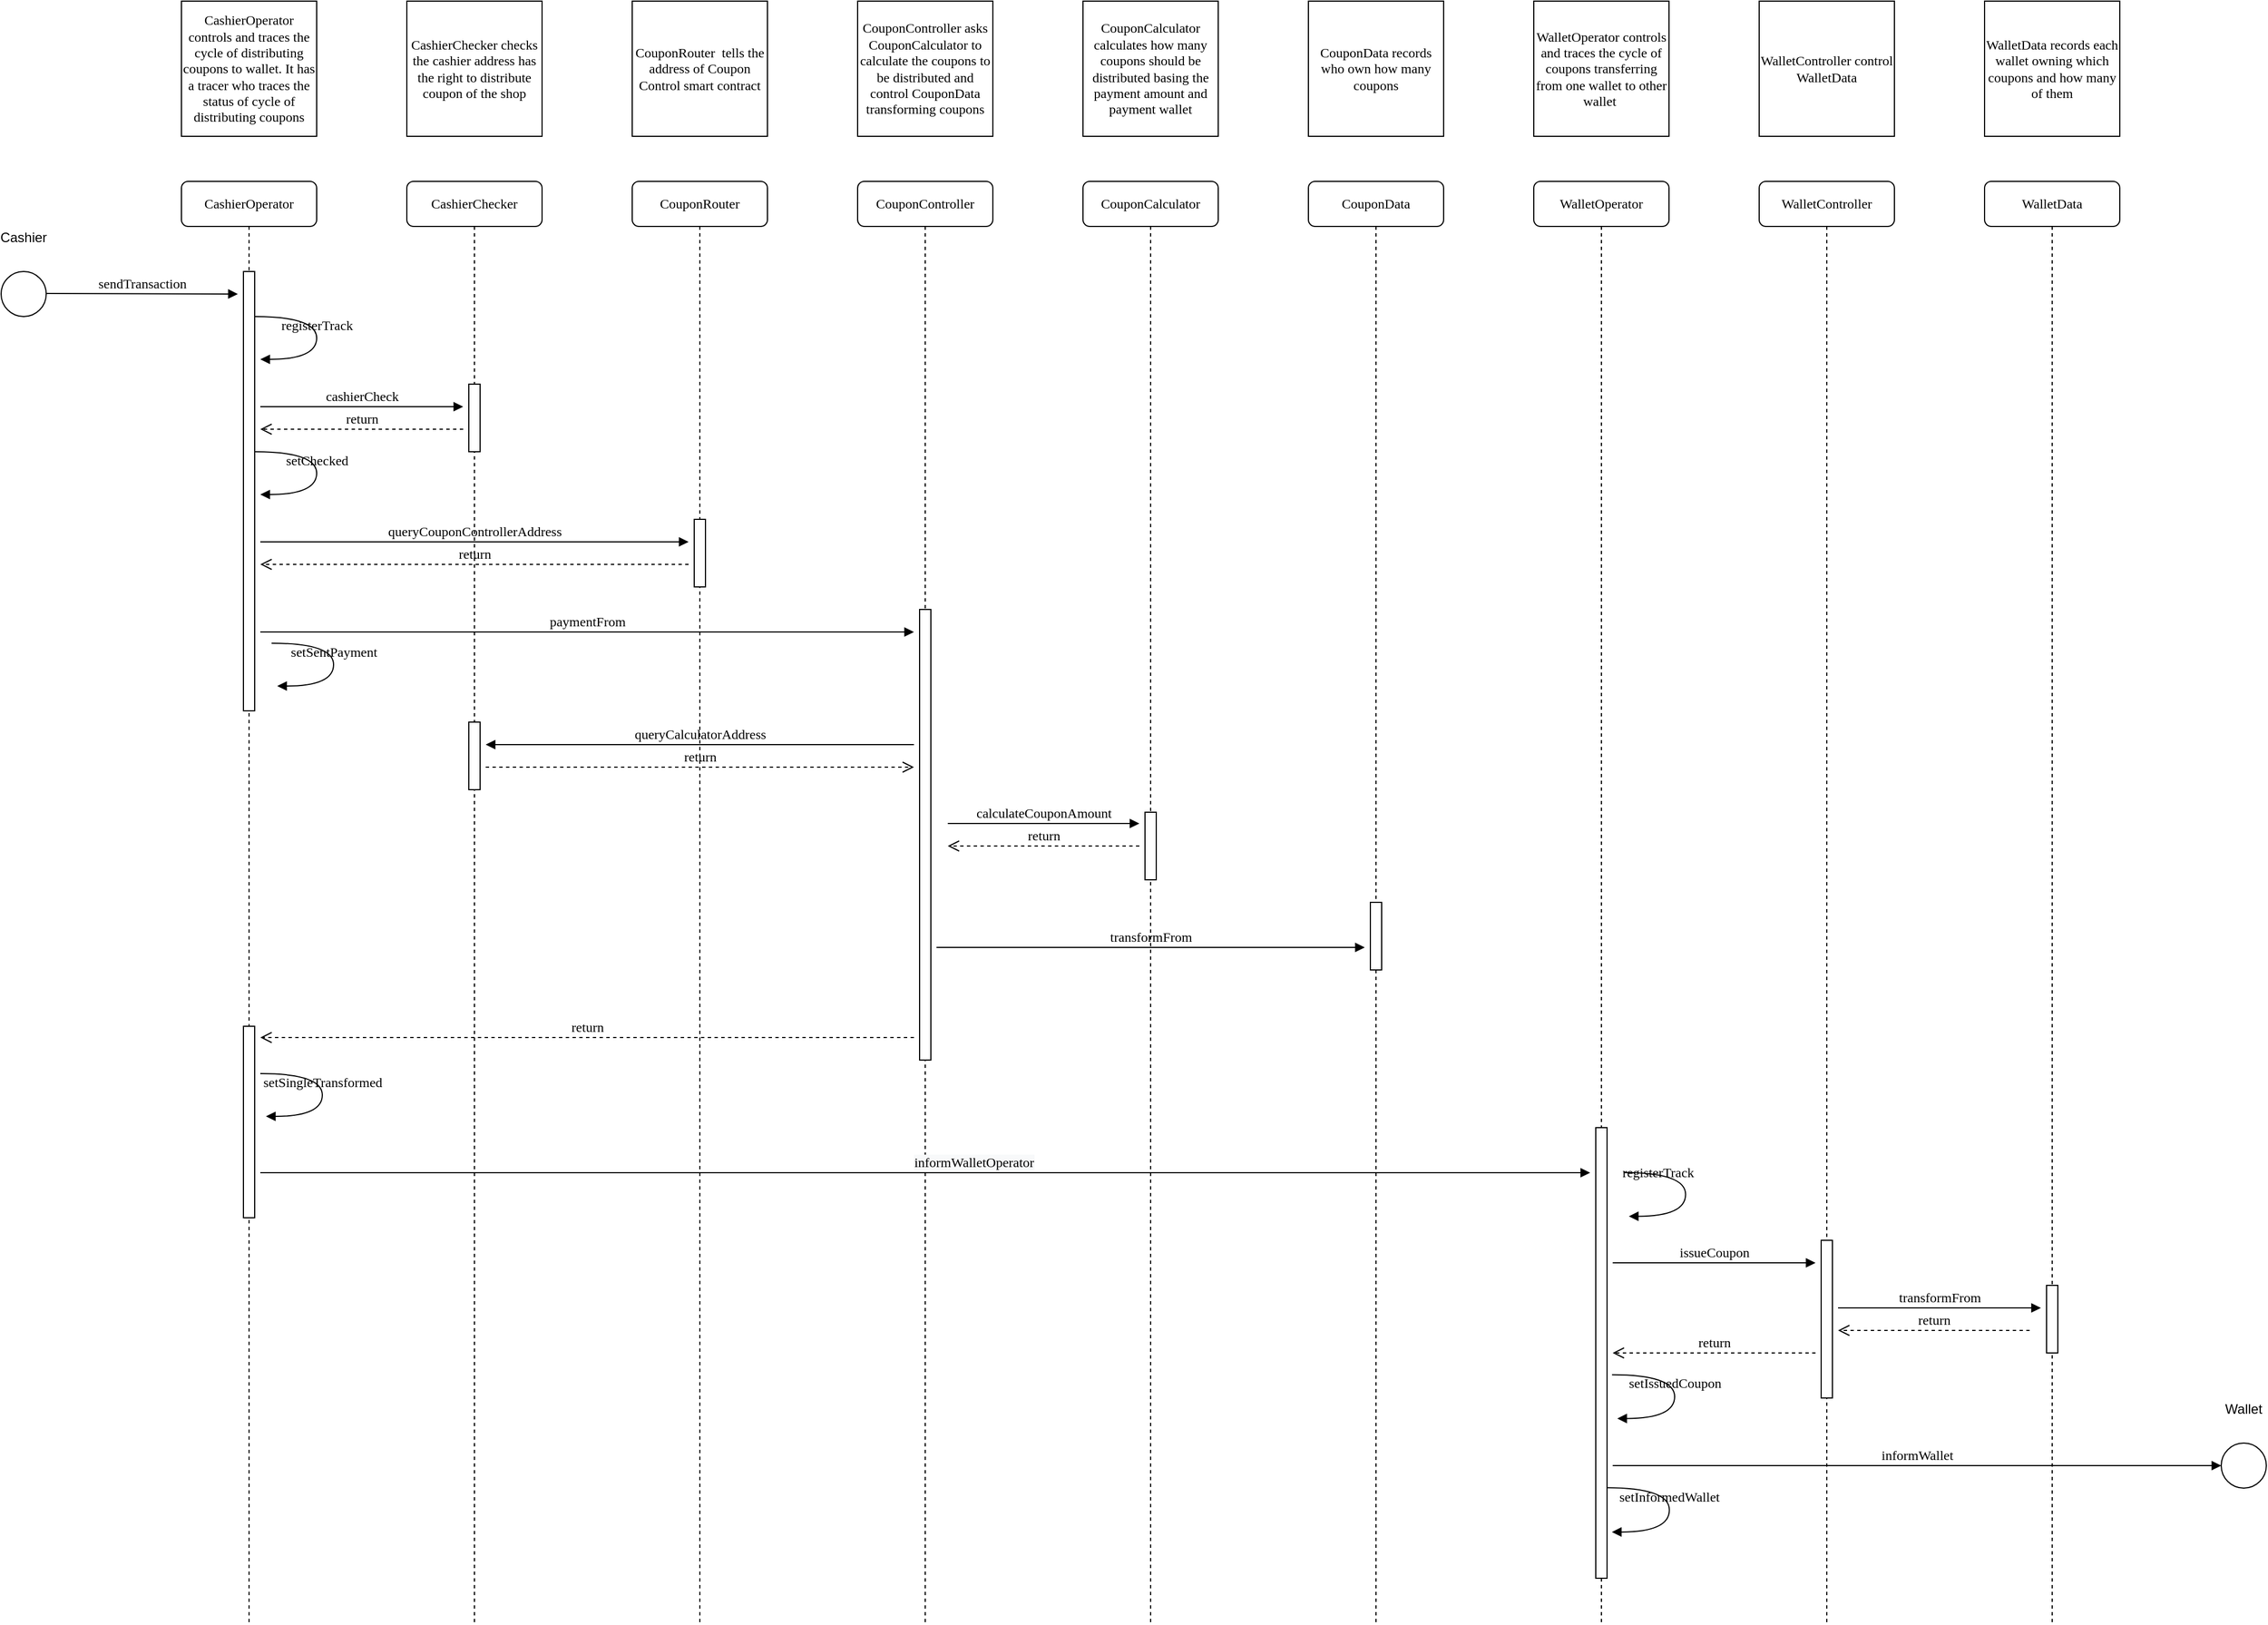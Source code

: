 <mxfile version="12.4.2" type="device" pages="1"><diagram name="Page-1" id="13e1069c-82ec-6db2-03f1-153e76fe0fe0"><mxGraphModel dx="3324" dy="738" grid="1" gridSize="10" guides="1" tooltips="1" connect="1" arrows="1" fold="1" page="1" pageScale="1" pageWidth="1100" pageHeight="850" background="#ffffff" math="0" shadow="0"><root><mxCell id="0"/><mxCell id="1" parent="0"/><mxCell id="aeGWHkplK6Yj409dxJW_-3" value="CashierOperator" style="shape=umlLifeline;perimeter=lifelinePerimeter;whiteSpace=wrap;html=1;container=1;collapsible=0;recursiveResize=0;outlineConnect=0;rounded=1;shadow=0;comic=0;labelBackgroundColor=none;strokeWidth=1;fontFamily=Verdana;fontSize=12;align=center;" vertex="1" parent="1"><mxGeometry x="240" y="1040" width="120" height="1280" as="geometry"/></mxCell><mxCell id="aeGWHkplK6Yj409dxJW_-4" value="" style="html=1;points=[];perimeter=orthogonalPerimeter;rounded=0;shadow=0;comic=0;labelBackgroundColor=none;strokeWidth=1;fontFamily=Verdana;fontSize=12;align=center;" vertex="1" parent="aeGWHkplK6Yj409dxJW_-3"><mxGeometry x="55" y="80" width="10" height="390" as="geometry"/></mxCell><mxCell id="aeGWHkplK6Yj409dxJW_-46" value="" style="html=1;points=[];perimeter=orthogonalPerimeter;rounded=0;shadow=0;comic=0;labelBackgroundColor=none;strokeWidth=1;fontFamily=Verdana;fontSize=12;align=center;" vertex="1" parent="aeGWHkplK6Yj409dxJW_-3"><mxGeometry x="55" y="750" width="10" height="170" as="geometry"/></mxCell><mxCell id="aeGWHkplK6Yj409dxJW_-8" value="&lt;font face=&quot;Georgia&quot; style=&quot;font-size: 12px&quot;&gt;CashierOperator controls and traces the cycle of distributing coupons to wallet. It has a tracer who traces the status of cycle of distributing coupons&lt;/font&gt;" style="rounded=0;whiteSpace=wrap;html=1;" vertex="1" parent="1"><mxGeometry x="240" y="880" width="120" height="120" as="geometry"/></mxCell><mxCell id="aeGWHkplK6Yj409dxJW_-14" value="registerTrack" style="html=1;verticalAlign=bottom;endArrow=block;labelBackgroundColor=none;fontFamily=Verdana;fontSize=12;elbow=vertical;edgeStyle=orthogonalEdgeStyle;curved=1;entryX=1;entryY=0.286;entryPerimeter=0;exitX=1.038;exitY=0.345;exitPerimeter=0;" edge="1" parent="1"><mxGeometry relative="1" as="geometry"><mxPoint x="305" y="1160" as="sourcePoint"/><mxPoint x="310" y="1198" as="targetPoint"/><Array as="points"><mxPoint x="360" y="1160"/><mxPoint x="360" y="1198"/></Array></mxGeometry></mxCell><mxCell id="aeGWHkplK6Yj409dxJW_-15" value="CashierChecker" style="shape=umlLifeline;perimeter=lifelinePerimeter;whiteSpace=wrap;html=1;container=1;collapsible=0;recursiveResize=0;outlineConnect=0;rounded=1;shadow=0;comic=0;labelBackgroundColor=none;strokeWidth=1;fontFamily=Verdana;fontSize=12;align=center;" vertex="1" parent="1"><mxGeometry x="440" y="1040" width="120" height="1280" as="geometry"/></mxCell><mxCell id="aeGWHkplK6Yj409dxJW_-16" value="" style="html=1;points=[];perimeter=orthogonalPerimeter;rounded=0;shadow=0;comic=0;labelBackgroundColor=none;strokeWidth=1;fontFamily=Verdana;fontSize=12;align=center;" vertex="1" parent="aeGWHkplK6Yj409dxJW_-15"><mxGeometry x="55" y="180" width="10" height="60" as="geometry"/></mxCell><mxCell id="aeGWHkplK6Yj409dxJW_-34" value="" style="html=1;points=[];perimeter=orthogonalPerimeter;rounded=0;shadow=0;comic=0;labelBackgroundColor=none;strokeWidth=1;fontFamily=Verdana;fontSize=12;align=center;" vertex="1" parent="aeGWHkplK6Yj409dxJW_-15"><mxGeometry x="55" y="480" width="10" height="60" as="geometry"/></mxCell><mxCell id="aeGWHkplK6Yj409dxJW_-17" value="cashierCheck" style="html=1;verticalAlign=bottom;endArrow=block;labelBackgroundColor=none;fontFamily=Verdana;fontSize=12;" edge="1" parent="1"><mxGeometry relative="1" as="geometry"><mxPoint x="310" y="1240" as="sourcePoint"/><mxPoint x="490" y="1240" as="targetPoint"/></mxGeometry></mxCell><mxCell id="aeGWHkplK6Yj409dxJW_-18" value="return" style="html=1;verticalAlign=bottom;endArrow=open;dashed=1;endSize=8;labelBackgroundColor=none;fontFamily=Verdana;fontSize=12;" edge="1" parent="1"><mxGeometry relative="1" as="geometry"><mxPoint x="310" y="1260" as="targetPoint"/><mxPoint x="490" y="1260" as="sourcePoint"/></mxGeometry></mxCell><mxCell id="aeGWHkplK6Yj409dxJW_-19" value="&lt;font face=&quot;Georgia&quot; style=&quot;font-size: 12px&quot;&gt;CashierChecker checks the cashier address has the right to distribute coupon of the shop&lt;/font&gt;" style="rounded=0;whiteSpace=wrap;html=1;" vertex="1" parent="1"><mxGeometry x="440" y="880" width="120" height="120" as="geometry"/></mxCell><mxCell id="aeGWHkplK6Yj409dxJW_-20" value="CouponRouter" style="shape=umlLifeline;perimeter=lifelinePerimeter;whiteSpace=wrap;html=1;container=1;collapsible=0;recursiveResize=0;outlineConnect=0;rounded=1;shadow=0;comic=0;labelBackgroundColor=none;strokeWidth=1;fontFamily=Verdana;fontSize=12;align=center;" vertex="1" parent="1"><mxGeometry x="640" y="1040" width="120" height="1280" as="geometry"/></mxCell><mxCell id="aeGWHkplK6Yj409dxJW_-21" value="" style="html=1;points=[];perimeter=orthogonalPerimeter;rounded=0;shadow=0;comic=0;labelBackgroundColor=none;strokeWidth=1;fontFamily=Verdana;fontSize=12;align=center;" vertex="1" parent="aeGWHkplK6Yj409dxJW_-20"><mxGeometry x="55" y="300" width="10" height="60" as="geometry"/></mxCell><mxCell id="aeGWHkplK6Yj409dxJW_-22" value="&lt;font face=&quot;Georgia&quot; style=&quot;font-size: 12px&quot;&gt;CouponRouter&amp;nbsp; tells the address of Coupon Control smart contract&lt;/font&gt;" style="rounded=0;whiteSpace=wrap;html=1;" vertex="1" parent="1"><mxGeometry x="640" y="880" width="120" height="120" as="geometry"/></mxCell><mxCell id="aeGWHkplK6Yj409dxJW_-23" value="setChecked" style="html=1;verticalAlign=bottom;endArrow=block;labelBackgroundColor=none;fontFamily=Verdana;fontSize=12;elbow=vertical;edgeStyle=orthogonalEdgeStyle;curved=1;entryX=1;entryY=0.286;entryPerimeter=0;exitX=1.038;exitY=0.345;exitPerimeter=0;" edge="1" parent="1"><mxGeometry relative="1" as="geometry"><mxPoint x="305" y="1280" as="sourcePoint"/><mxPoint x="310" y="1318" as="targetPoint"/><Array as="points"><mxPoint x="360" y="1280"/><mxPoint x="360" y="1318"/></Array></mxGeometry></mxCell><mxCell id="aeGWHkplK6Yj409dxJW_-24" value="queryCouponControllerAddress" style="html=1;verticalAlign=bottom;endArrow=block;labelBackgroundColor=none;fontFamily=Verdana;fontSize=12;" edge="1" parent="1"><mxGeometry relative="1" as="geometry"><mxPoint x="310" y="1360" as="sourcePoint"/><mxPoint x="690" y="1360" as="targetPoint"/></mxGeometry></mxCell><mxCell id="aeGWHkplK6Yj409dxJW_-25" value="return" style="html=1;verticalAlign=bottom;endArrow=open;dashed=1;endSize=8;labelBackgroundColor=none;fontFamily=Verdana;fontSize=12;" edge="1" parent="1"><mxGeometry relative="1" as="geometry"><mxPoint x="310" y="1380" as="targetPoint"/><mxPoint x="690" y="1380" as="sourcePoint"/></mxGeometry></mxCell><mxCell id="aeGWHkplK6Yj409dxJW_-26" value="CouponController" style="shape=umlLifeline;perimeter=lifelinePerimeter;whiteSpace=wrap;html=1;container=1;collapsible=0;recursiveResize=0;outlineConnect=0;rounded=1;shadow=0;comic=0;labelBackgroundColor=none;strokeWidth=1;fontFamily=Verdana;fontSize=12;align=center;" vertex="1" parent="1"><mxGeometry x="840" y="1040" width="120" height="1280" as="geometry"/></mxCell><mxCell id="aeGWHkplK6Yj409dxJW_-27" value="" style="html=1;points=[];perimeter=orthogonalPerimeter;rounded=0;shadow=0;comic=0;labelBackgroundColor=none;strokeWidth=1;fontFamily=Verdana;fontSize=12;align=center;" vertex="1" parent="aeGWHkplK6Yj409dxJW_-26"><mxGeometry x="55" y="380" width="10" height="400" as="geometry"/></mxCell><mxCell id="aeGWHkplK6Yj409dxJW_-28" value="&lt;font face=&quot;Georgia&quot; style=&quot;font-size: 12px&quot;&gt;CouponController asks CouponCalculator to calculate the coupons to be distributed and control CouponData transforming coupons&lt;/font&gt;" style="rounded=0;whiteSpace=wrap;html=1;" vertex="1" parent="1"><mxGeometry x="840" y="880" width="120" height="120" as="geometry"/></mxCell><mxCell id="aeGWHkplK6Yj409dxJW_-29" value="paymentFrom" style="html=1;verticalAlign=bottom;endArrow=block;labelBackgroundColor=none;fontFamily=Verdana;fontSize=12;" edge="1" parent="1"><mxGeometry relative="1" as="geometry"><mxPoint x="310" y="1440" as="sourcePoint"/><mxPoint x="890" y="1440" as="targetPoint"/></mxGeometry></mxCell><mxCell id="aeGWHkplK6Yj409dxJW_-30" value="setSentPayment" style="html=1;verticalAlign=bottom;endArrow=block;labelBackgroundColor=none;fontFamily=Verdana;fontSize=12;elbow=vertical;edgeStyle=orthogonalEdgeStyle;curved=1;entryX=1;entryY=0.286;entryPerimeter=0;exitX=1.038;exitY=0.345;exitPerimeter=0;" edge="1" parent="1"><mxGeometry relative="1" as="geometry"><mxPoint x="320" y="1450" as="sourcePoint"/><mxPoint x="325" y="1488" as="targetPoint"/><Array as="points"><mxPoint x="375" y="1450"/><mxPoint x="375" y="1488"/></Array></mxGeometry></mxCell><mxCell id="aeGWHkplK6Yj409dxJW_-31" value="CouponCalculator" style="shape=umlLifeline;perimeter=lifelinePerimeter;whiteSpace=wrap;html=1;container=1;collapsible=0;recursiveResize=0;outlineConnect=0;rounded=1;shadow=0;comic=0;labelBackgroundColor=none;strokeWidth=1;fontFamily=Verdana;fontSize=12;align=center;" vertex="1" parent="1"><mxGeometry x="1040" y="1040" width="120" height="1280" as="geometry"/></mxCell><mxCell id="aeGWHkplK6Yj409dxJW_-32" value="" style="html=1;points=[];perimeter=orthogonalPerimeter;rounded=0;shadow=0;comic=0;labelBackgroundColor=none;strokeWidth=1;fontFamily=Verdana;fontSize=12;align=center;" vertex="1" parent="aeGWHkplK6Yj409dxJW_-31"><mxGeometry x="55" y="560" width="10" height="60" as="geometry"/></mxCell><mxCell id="aeGWHkplK6Yj409dxJW_-33" value="&lt;font face=&quot;Georgia&quot; style=&quot;font-size: 12px&quot;&gt;CouponCalculator calculates how many coupons should be distributed basing the payment amount and payment wallet&lt;/font&gt;" style="rounded=0;whiteSpace=wrap;html=1;" vertex="1" parent="1"><mxGeometry x="1040" y="880" width="120" height="120" as="geometry"/></mxCell><mxCell id="aeGWHkplK6Yj409dxJW_-35" value="queryCalculatorAddress" style="html=1;verticalAlign=bottom;endArrow=block;labelBackgroundColor=none;fontFamily=Verdana;fontSize=12;" edge="1" parent="1"><mxGeometry relative="1" as="geometry"><mxPoint x="890" y="1540" as="sourcePoint"/><mxPoint x="510" y="1540" as="targetPoint"/></mxGeometry></mxCell><mxCell id="aeGWHkplK6Yj409dxJW_-36" value="return" style="html=1;verticalAlign=bottom;endArrow=open;dashed=1;endSize=8;labelBackgroundColor=none;fontFamily=Verdana;fontSize=12;" edge="1" parent="1"><mxGeometry relative="1" as="geometry"><mxPoint x="890" y="1560" as="targetPoint"/><mxPoint x="510" y="1560" as="sourcePoint"/></mxGeometry></mxCell><mxCell id="aeGWHkplK6Yj409dxJW_-37" value="calculateCouponAmount" style="html=1;verticalAlign=bottom;endArrow=block;labelBackgroundColor=none;fontFamily=Verdana;fontSize=12;" edge="1" parent="1"><mxGeometry relative="1" as="geometry"><mxPoint x="920" y="1610" as="sourcePoint"/><mxPoint x="1090" y="1610" as="targetPoint"/></mxGeometry></mxCell><mxCell id="aeGWHkplK6Yj409dxJW_-38" value="return" style="html=1;verticalAlign=bottom;endArrow=open;dashed=1;endSize=8;labelBackgroundColor=none;fontFamily=Verdana;fontSize=12;" edge="1" parent="1"><mxGeometry relative="1" as="geometry"><mxPoint x="920" y="1630" as="targetPoint"/><mxPoint x="1090" y="1630" as="sourcePoint"/></mxGeometry></mxCell><mxCell id="aeGWHkplK6Yj409dxJW_-39" value="&lt;font face=&quot;Georgia&quot; style=&quot;font-size: 12px&quot;&gt;WalletController control WalletData&lt;/font&gt;" style="rounded=0;whiteSpace=wrap;html=1;" vertex="1" parent="1"><mxGeometry x="1640" y="880" width="120" height="120" as="geometry"/></mxCell><mxCell id="aeGWHkplK6Yj409dxJW_-41" value="CouponData" style="shape=umlLifeline;perimeter=lifelinePerimeter;whiteSpace=wrap;html=1;container=1;collapsible=0;recursiveResize=0;outlineConnect=0;rounded=1;shadow=0;comic=0;labelBackgroundColor=none;strokeWidth=1;fontFamily=Verdana;fontSize=12;align=center;" vertex="1" parent="1"><mxGeometry x="1240" y="1040" width="120" height="1280" as="geometry"/></mxCell><mxCell id="aeGWHkplK6Yj409dxJW_-42" value="" style="html=1;points=[];perimeter=orthogonalPerimeter;rounded=0;shadow=0;comic=0;labelBackgroundColor=none;strokeWidth=1;fontFamily=Verdana;fontSize=12;align=center;" vertex="1" parent="aeGWHkplK6Yj409dxJW_-41"><mxGeometry x="55" y="640" width="10" height="60" as="geometry"/></mxCell><mxCell id="aeGWHkplK6Yj409dxJW_-43" value="transformFrom" style="html=1;verticalAlign=bottom;endArrow=block;labelBackgroundColor=none;fontFamily=Verdana;fontSize=12;" edge="1" parent="1"><mxGeometry relative="1" as="geometry"><mxPoint x="910" y="1720" as="sourcePoint"/><mxPoint x="1290" y="1720" as="targetPoint"/></mxGeometry></mxCell><mxCell id="aeGWHkplK6Yj409dxJW_-45" value="return" style="html=1;verticalAlign=bottom;endArrow=open;dashed=1;endSize=8;labelBackgroundColor=none;fontFamily=Verdana;fontSize=12;" edge="1" parent="1"><mxGeometry relative="1" as="geometry"><mxPoint x="310" y="1800" as="targetPoint"/><mxPoint x="890" y="1800" as="sourcePoint"/></mxGeometry></mxCell><mxCell id="aeGWHkplK6Yj409dxJW_-47" value="setSingleTransformed" style="html=1;verticalAlign=bottom;endArrow=block;labelBackgroundColor=none;fontFamily=Verdana;fontSize=12;elbow=vertical;edgeStyle=orthogonalEdgeStyle;curved=1;entryX=1;entryY=0.286;entryPerimeter=0;exitX=1.038;exitY=0.345;exitPerimeter=0;" edge="1" parent="1"><mxGeometry relative="1" as="geometry"><mxPoint x="310" y="1832" as="sourcePoint"/><mxPoint x="315" y="1870" as="targetPoint"/><Array as="points"><mxPoint x="365" y="1832"/><mxPoint x="365" y="1870"/></Array></mxGeometry></mxCell><mxCell id="aeGWHkplK6Yj409dxJW_-48" value="" style="ellipse;whiteSpace=wrap;html=1;aspect=fixed;" vertex="1" parent="1"><mxGeometry x="80" y="1120" width="40" height="40" as="geometry"/></mxCell><mxCell id="aeGWHkplK6Yj409dxJW_-49" value="Cashier" style="text;html=1;strokeColor=none;fillColor=none;align=center;verticalAlign=middle;whiteSpace=wrap;rounded=0;" vertex="1" parent="1"><mxGeometry x="80" y="1080" width="40" height="20" as="geometry"/></mxCell><mxCell id="aeGWHkplK6Yj409dxJW_-50" value="sendTransaction" style="html=1;verticalAlign=bottom;endArrow=block;labelBackgroundColor=none;fontFamily=Verdana;fontSize=12;" edge="1" parent="1"><mxGeometry relative="1" as="geometry"><mxPoint x="120" y="1139.5" as="sourcePoint"/><mxPoint x="290" y="1140" as="targetPoint"/></mxGeometry></mxCell><mxCell id="aeGWHkplK6Yj409dxJW_-51" value="&lt;font face=&quot;Georgia&quot; style=&quot;font-size: 12px&quot;&gt;CouponData records who own how many coupons&lt;/font&gt;" style="rounded=0;whiteSpace=wrap;html=1;" vertex="1" parent="1"><mxGeometry x="1240" y="880" width="120" height="120" as="geometry"/></mxCell><mxCell id="aeGWHkplK6Yj409dxJW_-52" value="WalletController" style="shape=umlLifeline;perimeter=lifelinePerimeter;whiteSpace=wrap;html=1;container=1;collapsible=0;recursiveResize=0;outlineConnect=0;rounded=1;shadow=0;comic=0;labelBackgroundColor=none;strokeWidth=1;fontFamily=Verdana;fontSize=12;align=center;" vertex="1" parent="1"><mxGeometry x="1640" y="1040" width="120" height="1280" as="geometry"/></mxCell><mxCell id="aeGWHkplK6Yj409dxJW_-54" value="" style="html=1;points=[];perimeter=orthogonalPerimeter;rounded=0;shadow=0;comic=0;labelBackgroundColor=none;strokeWidth=1;fontFamily=Verdana;fontSize=12;align=center;" vertex="1" parent="aeGWHkplK6Yj409dxJW_-52"><mxGeometry x="55" y="940" width="10" height="140" as="geometry"/></mxCell><mxCell id="aeGWHkplK6Yj409dxJW_-56" value="" style="html=1;verticalAlign=bottom;endArrow=block;labelBackgroundColor=none;fontFamily=Verdana;fontSize=12;" edge="1" parent="1"><mxGeometry relative="1" as="geometry"><mxPoint x="310" y="1920" as="sourcePoint"/><mxPoint x="1490" y="1920" as="targetPoint"/></mxGeometry></mxCell><mxCell id="aeGWHkplK6Yj409dxJW_-72" value="&lt;span style=&quot;font-family: &amp;#34;verdana&amp;#34; ; background-color: rgb(248 , 249 , 250)&quot;&gt;informWalletOperator&lt;/span&gt;" style="text;html=1;align=center;verticalAlign=middle;resizable=0;points=[];;labelBackgroundColor=#ffffff;" vertex="1" connectable="0" parent="aeGWHkplK6Yj409dxJW_-56"><mxGeometry x="0.073" y="9" relative="1" as="geometry"><mxPoint as="offset"/></mxGeometry></mxCell><mxCell id="aeGWHkplK6Yj409dxJW_-57" value="&lt;font face=&quot;Georgia&quot; style=&quot;font-size: 12px&quot;&gt;WalletData records each wallet owning which coupons and how many of them&lt;/font&gt;" style="rounded=0;whiteSpace=wrap;html=1;" vertex="1" parent="1"><mxGeometry x="1840" y="880" width="120" height="120" as="geometry"/></mxCell><mxCell id="aeGWHkplK6Yj409dxJW_-58" value="WalletData" style="shape=umlLifeline;perimeter=lifelinePerimeter;whiteSpace=wrap;html=1;container=1;collapsible=0;recursiveResize=0;outlineConnect=0;rounded=1;shadow=0;comic=0;labelBackgroundColor=none;strokeWidth=1;fontFamily=Verdana;fontSize=12;align=center;" vertex="1" parent="1"><mxGeometry x="1840" y="1040" width="120" height="1280" as="geometry"/></mxCell><mxCell id="aeGWHkplK6Yj409dxJW_-59" value="" style="html=1;points=[];perimeter=orthogonalPerimeter;rounded=0;shadow=0;comic=0;labelBackgroundColor=none;strokeWidth=1;fontFamily=Verdana;fontSize=12;align=center;" vertex="1" parent="aeGWHkplK6Yj409dxJW_-58"><mxGeometry x="55" y="980" width="10" height="60" as="geometry"/></mxCell><mxCell id="aeGWHkplK6Yj409dxJW_-60" value="&lt;font face=&quot;Georgia&quot;&gt;WalletOperator controls and traces the cycle of coupons transferring from one wallet to other wallet&amp;nbsp;&lt;/font&gt;" style="rounded=0;whiteSpace=wrap;html=1;" vertex="1" parent="1"><mxGeometry x="1440" y="880" width="120" height="120" as="geometry"/></mxCell><mxCell id="aeGWHkplK6Yj409dxJW_-61" value="WalletOperator" style="shape=umlLifeline;perimeter=lifelinePerimeter;whiteSpace=wrap;html=1;container=1;collapsible=0;recursiveResize=0;outlineConnect=0;rounded=1;shadow=0;comic=0;labelBackgroundColor=none;strokeWidth=1;fontFamily=Verdana;fontSize=12;align=center;" vertex="1" parent="1"><mxGeometry x="1440" y="1040" width="120" height="1280" as="geometry"/></mxCell><mxCell id="aeGWHkplK6Yj409dxJW_-62" value="" style="html=1;points=[];perimeter=orthogonalPerimeter;rounded=0;shadow=0;comic=0;labelBackgroundColor=none;strokeWidth=1;fontFamily=Verdana;fontSize=12;align=center;" vertex="1" parent="aeGWHkplK6Yj409dxJW_-61"><mxGeometry x="55" y="840" width="10" height="400" as="geometry"/></mxCell><mxCell id="aeGWHkplK6Yj409dxJW_-64" value="registerTrack" style="html=1;verticalAlign=bottom;endArrow=block;labelBackgroundColor=none;fontFamily=Verdana;fontSize=12;elbow=vertical;edgeStyle=orthogonalEdgeStyle;curved=1;entryX=1;entryY=0.286;entryPerimeter=0;exitX=1.038;exitY=0.345;exitPerimeter=0;" edge="1" parent="1"><mxGeometry x="-0.103" y="-25" relative="1" as="geometry"><mxPoint x="1519.7" y="1919.879" as="sourcePoint"/><mxPoint x="1524.406" y="1958.703" as="targetPoint"/><Array as="points"><mxPoint x="1574.7" y="1920.35"/><mxPoint x="1574.7" y="1958.35"/></Array><mxPoint as="offset"/></mxGeometry></mxCell><mxCell id="aeGWHkplK6Yj409dxJW_-65" value="issueCoupon" style="html=1;verticalAlign=bottom;endArrow=block;labelBackgroundColor=none;fontFamily=Verdana;fontSize=12;" edge="1" parent="1"><mxGeometry relative="1" as="geometry"><mxPoint x="1510" y="2000" as="sourcePoint"/><mxPoint x="1690" y="2000" as="targetPoint"/></mxGeometry></mxCell><mxCell id="aeGWHkplK6Yj409dxJW_-66" value="transformFrom" style="html=1;verticalAlign=bottom;endArrow=block;labelBackgroundColor=none;fontFamily=Verdana;fontSize=12;" edge="1" parent="1"><mxGeometry relative="1" as="geometry"><mxPoint x="1710" y="2040" as="sourcePoint"/><mxPoint x="1890" y="2040" as="targetPoint"/></mxGeometry></mxCell><mxCell id="aeGWHkplK6Yj409dxJW_-67" value="return" style="html=1;verticalAlign=bottom;endArrow=open;dashed=1;endSize=8;labelBackgroundColor=none;fontFamily=Verdana;fontSize=12;" edge="1" parent="1"><mxGeometry relative="1" as="geometry"><mxPoint x="1710" y="2060" as="targetPoint"/><mxPoint x="1880" y="2060" as="sourcePoint"/></mxGeometry></mxCell><mxCell id="aeGWHkplK6Yj409dxJW_-68" value="return" style="html=1;verticalAlign=bottom;endArrow=open;dashed=1;endSize=8;labelBackgroundColor=none;fontFamily=Verdana;fontSize=12;" edge="1" parent="1"><mxGeometry relative="1" as="geometry"><mxPoint x="1510" y="2080" as="targetPoint"/><mxPoint x="1690" y="2080" as="sourcePoint"/></mxGeometry></mxCell><mxCell id="aeGWHkplK6Yj409dxJW_-69" value="setIssuedCoupon" style="html=1;verticalAlign=bottom;endArrow=block;labelBackgroundColor=none;fontFamily=Verdana;fontSize=12;elbow=vertical;edgeStyle=orthogonalEdgeStyle;curved=1;entryX=1;entryY=0.286;entryPerimeter=0;exitX=1.038;exitY=0.345;exitPerimeter=0;" edge="1" parent="1"><mxGeometry relative="1" as="geometry"><mxPoint x="1509.408" y="2099.409" as="sourcePoint"/><mxPoint x="1514.114" y="2138.233" as="targetPoint"/><Array as="points"><mxPoint x="1564.99" y="2100.23"/><mxPoint x="1564.99" y="2138.23"/></Array></mxGeometry></mxCell><mxCell id="aeGWHkplK6Yj409dxJW_-70" value="" style="ellipse;whiteSpace=wrap;html=1;aspect=fixed;" vertex="1" parent="1"><mxGeometry x="2050" y="2160" width="40" height="40" as="geometry"/></mxCell><mxCell id="aeGWHkplK6Yj409dxJW_-71" value="Wallet" style="text;html=1;strokeColor=none;fillColor=none;align=center;verticalAlign=middle;whiteSpace=wrap;rounded=0;" vertex="1" parent="1"><mxGeometry x="2050" y="2120" width="40" height="20" as="geometry"/></mxCell><mxCell id="aeGWHkplK6Yj409dxJW_-73" value="informWallet" style="html=1;verticalAlign=bottom;endArrow=block;labelBackgroundColor=none;fontFamily=Verdana;fontSize=12;entryX=0;entryY=0.5;entryDx=0;entryDy=0;" edge="1" parent="1" target="aeGWHkplK6Yj409dxJW_-70"><mxGeometry relative="1" as="geometry"><mxPoint x="1510" y="2180" as="sourcePoint"/><mxPoint x="1690" y="2190" as="targetPoint"/></mxGeometry></mxCell><mxCell id="aeGWHkplK6Yj409dxJW_-74" value="setInformedWallet" style="html=1;verticalAlign=bottom;endArrow=block;labelBackgroundColor=none;fontFamily=Verdana;fontSize=12;elbow=vertical;edgeStyle=orthogonalEdgeStyle;curved=1;entryX=1;entryY=0.286;entryPerimeter=0;exitX=1.038;exitY=0.345;exitPerimeter=0;" edge="1" parent="1"><mxGeometry relative="1" as="geometry"><mxPoint x="1504.482" y="2199.651" as="sourcePoint"/><mxPoint x="1509.31" y="2238.962" as="targetPoint"/><Array as="points"><mxPoint x="1560.3" y="2200.64"/><mxPoint x="1560.3" y="2238.64"/></Array></mxGeometry></mxCell></root></mxGraphModel></diagram></mxfile>